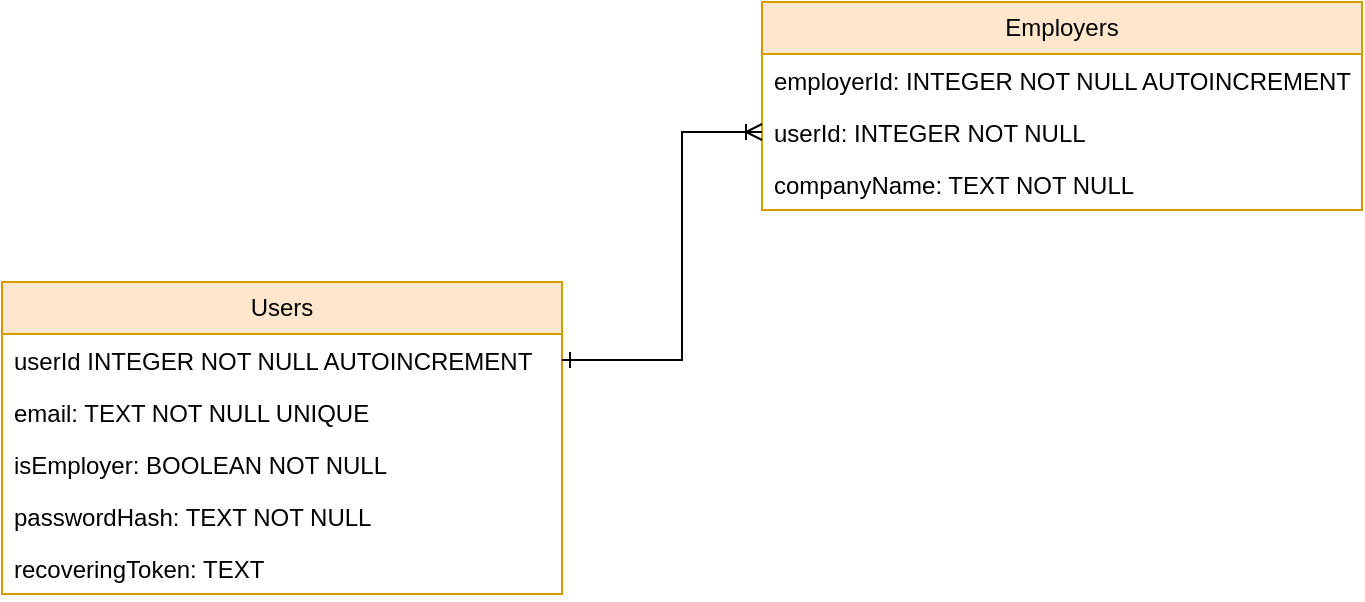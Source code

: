 <mxfile version="23.1.5" type="device">
  <diagram name="Страница — 1" id="CU3YO59JOGjVrPnRstMs">
    <mxGraphModel dx="915" dy="690" grid="1" gridSize="10" guides="1" tooltips="1" connect="1" arrows="1" fold="1" page="1" pageScale="1" pageWidth="827" pageHeight="1169" math="0" shadow="0">
      <root>
        <mxCell id="0" />
        <mxCell id="1" parent="0" />
        <mxCell id="iZzpOruLA7q2Z1Qp4EPy-2" value="Users" style="swimlane;fontStyle=0;childLayout=stackLayout;horizontal=1;startSize=26;fillColor=#ffe6cc;horizontalStack=0;resizeParent=1;resizeParentMax=0;resizeLast=0;collapsible=1;marginBottom=0;whiteSpace=wrap;html=1;strokeColor=#d79b00;" parent="1" vertex="1">
          <mxGeometry x="210" y="330" width="280" height="156" as="geometry" />
        </mxCell>
        <mxCell id="iZzpOruLA7q2Z1Qp4EPy-3" value="userId INTEGER NOT NULL AUTOINCREMENT" style="text;strokeColor=none;fillColor=none;align=left;verticalAlign=top;spacingLeft=4;spacingRight=4;overflow=hidden;rotatable=0;points=[[0,0.5],[1,0.5]];portConstraint=eastwest;whiteSpace=wrap;html=1;" parent="iZzpOruLA7q2Z1Qp4EPy-2" vertex="1">
          <mxGeometry y="26" width="280" height="26" as="geometry" />
        </mxCell>
        <mxCell id="iZzpOruLA7q2Z1Qp4EPy-4" value="email: TEXT NOT NULL UNIQUE" style="text;strokeColor=none;fillColor=none;align=left;verticalAlign=top;spacingLeft=4;spacingRight=4;overflow=hidden;rotatable=0;points=[[0,0.5],[1,0.5]];portConstraint=eastwest;whiteSpace=wrap;html=1;" parent="iZzpOruLA7q2Z1Qp4EPy-2" vertex="1">
          <mxGeometry y="52" width="280" height="26" as="geometry" />
        </mxCell>
        <mxCell id="hU4VUZU1JzE4Rut1Xdli-8" value="isEmployer: BOOLEAN NOT NULL" style="text;strokeColor=none;fillColor=none;align=left;verticalAlign=top;spacingLeft=4;spacingRight=4;overflow=hidden;rotatable=0;points=[[0,0.5],[1,0.5]];portConstraint=eastwest;whiteSpace=wrap;html=1;" vertex="1" parent="iZzpOruLA7q2Z1Qp4EPy-2">
          <mxGeometry y="78" width="280" height="26" as="geometry" />
        </mxCell>
        <mxCell id="iZzpOruLA7q2Z1Qp4EPy-5" value="passwordHash: TEXT NOT NULL" style="text;strokeColor=none;fillColor=none;align=left;verticalAlign=top;spacingLeft=4;spacingRight=4;overflow=hidden;rotatable=0;points=[[0,0.5],[1,0.5]];portConstraint=eastwest;whiteSpace=wrap;html=1;" parent="iZzpOruLA7q2Z1Qp4EPy-2" vertex="1">
          <mxGeometry y="104" width="280" height="26" as="geometry" />
        </mxCell>
        <mxCell id="iZzpOruLA7q2Z1Qp4EPy-6" value="recoveringToken: TEXT" style="text;strokeColor=none;fillColor=none;align=left;verticalAlign=top;spacingLeft=4;spacingRight=4;overflow=hidden;rotatable=0;points=[[0,0.5],[1,0.5]];portConstraint=eastwest;whiteSpace=wrap;html=1;" parent="iZzpOruLA7q2Z1Qp4EPy-2" vertex="1">
          <mxGeometry y="130" width="280" height="26" as="geometry" />
        </mxCell>
        <mxCell id="hU4VUZU1JzE4Rut1Xdli-1" value="Employers" style="swimlane;fontStyle=0;childLayout=stackLayout;horizontal=1;startSize=26;fillColor=#ffe6cc;horizontalStack=0;resizeParent=1;resizeParentMax=0;resizeLast=0;collapsible=1;marginBottom=0;whiteSpace=wrap;html=1;strokeColor=#d79b00;" vertex="1" parent="1">
          <mxGeometry x="590" y="190" width="300" height="104" as="geometry" />
        </mxCell>
        <mxCell id="hU4VUZU1JzE4Rut1Xdli-2" value="employerId: INTEGER NOT NULL AUTOINCREMENT" style="text;strokeColor=none;fillColor=none;align=left;verticalAlign=top;spacingLeft=4;spacingRight=4;overflow=hidden;rotatable=0;points=[[0,0.5],[1,0.5]];portConstraint=eastwest;whiteSpace=wrap;html=1;" vertex="1" parent="hU4VUZU1JzE4Rut1Xdli-1">
          <mxGeometry y="26" width="300" height="26" as="geometry" />
        </mxCell>
        <mxCell id="hU4VUZU1JzE4Rut1Xdli-6" value="userId: INTEGER NOT NULL" style="text;strokeColor=none;fillColor=none;align=left;verticalAlign=top;spacingLeft=4;spacingRight=4;overflow=hidden;rotatable=0;points=[[0,0.5],[1,0.5]];portConstraint=eastwest;whiteSpace=wrap;html=1;" vertex="1" parent="hU4VUZU1JzE4Rut1Xdli-1">
          <mxGeometry y="52" width="300" height="26" as="geometry" />
        </mxCell>
        <mxCell id="hU4VUZU1JzE4Rut1Xdli-7" value="companyName: TEXT NOT NULL" style="text;strokeColor=none;fillColor=none;align=left;verticalAlign=top;spacingLeft=4;spacingRight=4;overflow=hidden;rotatable=0;points=[[0,0.5],[1,0.5]];portConstraint=eastwest;whiteSpace=wrap;html=1;" vertex="1" parent="hU4VUZU1JzE4Rut1Xdli-1">
          <mxGeometry y="78" width="300" height="26" as="geometry" />
        </mxCell>
        <mxCell id="hU4VUZU1JzE4Rut1Xdli-9" value="" style="endArrow=ERoneToMany;html=1;rounded=0;entryX=0;entryY=0.5;entryDx=0;entryDy=0;exitX=1;exitY=0.5;exitDx=0;exitDy=0;startArrow=ERone;startFill=0;endFill=0;" edge="1" parent="1" source="iZzpOruLA7q2Z1Qp4EPy-3" target="hU4VUZU1JzE4Rut1Xdli-6">
          <mxGeometry width="50" height="50" relative="1" as="geometry">
            <mxPoint x="470" y="400" as="sourcePoint" />
            <mxPoint x="520" y="350" as="targetPoint" />
            <Array as="points">
              <mxPoint x="550" y="369" />
              <mxPoint x="550" y="255" />
            </Array>
          </mxGeometry>
        </mxCell>
      </root>
    </mxGraphModel>
  </diagram>
</mxfile>
